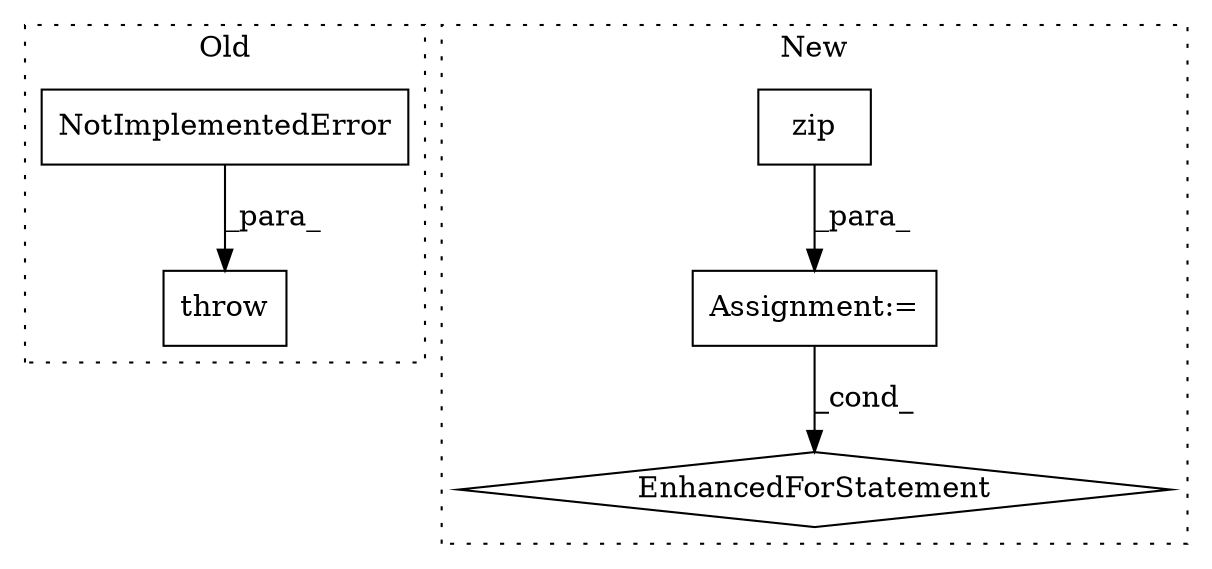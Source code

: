 digraph G {
subgraph cluster0 {
1 [label="NotImplementedError" a="32" s="21619" l="21" shape="box"];
3 [label="throw" a="53" s="21613" l="6" shape="box"];
label = "Old";
style="dotted";
}
subgraph cluster1 {
2 [label="zip" a="32" s="22057,22083" l="4,1" shape="box"];
4 [label="Assignment:=" a="7" s="21969,22084" l="71,2" shape="box"];
5 [label="EnhancedForStatement" a="70" s="21969,22084" l="71,2" shape="diamond"];
label = "New";
style="dotted";
}
1 -> 3 [label="_para_"];
2 -> 4 [label="_para_"];
4 -> 5 [label="_cond_"];
}